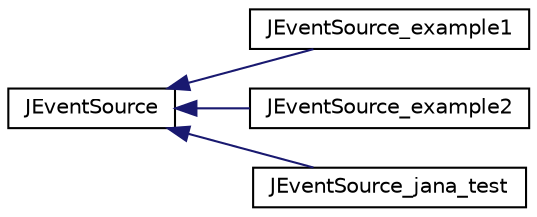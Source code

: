 digraph "Graphical Class Hierarchy"
{
  edge [fontname="Helvetica",fontsize="10",labelfontname="Helvetica",labelfontsize="10"];
  node [fontname="Helvetica",fontsize="10",shape=record];
  rankdir="LR";
  Node1 [label="JEventSource",height=0.2,width=0.4,color="black", fillcolor="white", style="filled",URL="$class_j_event_source.html"];
  Node1 -> Node2 [dir="back",color="midnightblue",fontsize="10",style="solid",fontname="Helvetica"];
  Node2 [label="JEventSource_example1",height=0.2,width=0.4,color="black", fillcolor="white", style="filled",URL="$class_j_event_source__example1.html"];
  Node1 -> Node3 [dir="back",color="midnightblue",fontsize="10",style="solid",fontname="Helvetica"];
  Node3 [label="JEventSource_example2",height=0.2,width=0.4,color="black", fillcolor="white", style="filled",URL="$class_j_event_source__example2.html"];
  Node1 -> Node4 [dir="back",color="midnightblue",fontsize="10",style="solid",fontname="Helvetica"];
  Node4 [label="JEventSource_jana_test",height=0.2,width=0.4,color="black", fillcolor="white", style="filled",URL="$class_j_event_source__jana__test.html"];
}
